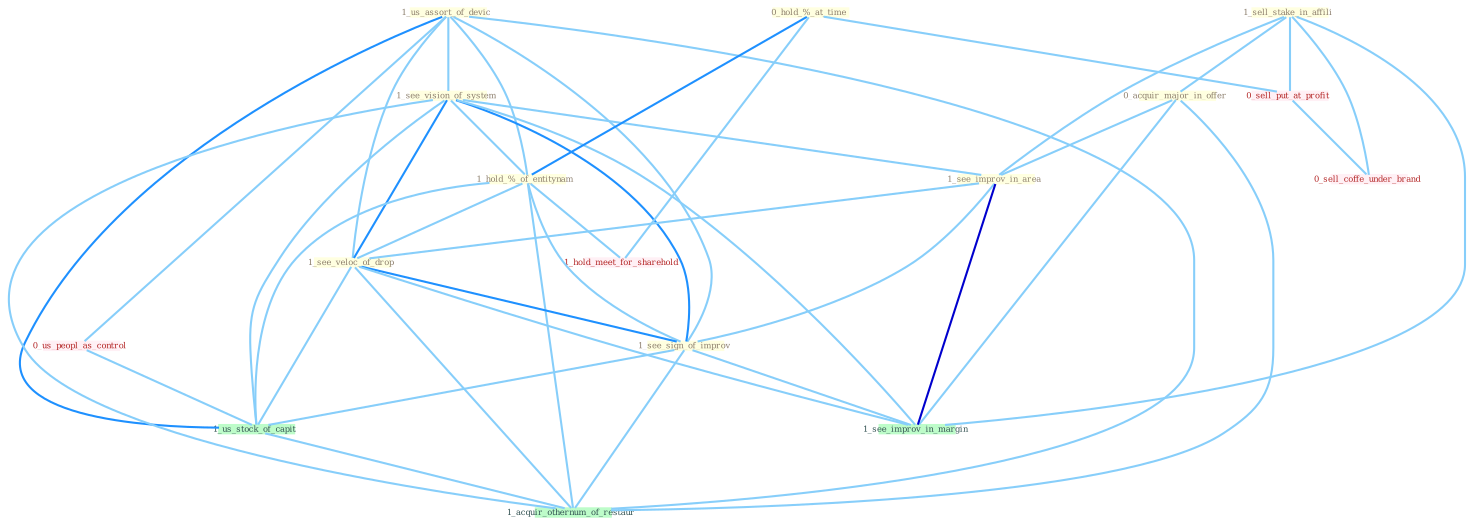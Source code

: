 Graph G{ 
    node
    [shape=polygon,style=filled,width=.5,height=.06,color="#BDFCC9",fixedsize=true,fontsize=4,
    fontcolor="#2f4f4f"];
    {node
    [color="#ffffe0", fontcolor="#8b7d6b"] "1_us_assort_of_devic " "1_sell_stake_in_affili " "0_acquir_major_in_offer " "1_see_vision_of_system " "0_hold_%_at_time " "1_see_improv_in_area " "1_hold_%_of_entitynam " "1_see_veloc_of_drop " "1_see_sign_of_improv "}
{node [color="#fff0f5", fontcolor="#b22222"] "0_us_peopl_as_control " "0_sell_put_at_profit " "0_sell_coffe_under_brand " "1_hold_meet_for_sharehold "}
edge [color="#B0E2FF"];

	"1_us_assort_of_devic " -- "1_see_vision_of_system " [w="1", color="#87cefa" ];
	"1_us_assort_of_devic " -- "1_hold_%_of_entitynam " [w="1", color="#87cefa" ];
	"1_us_assort_of_devic " -- "1_see_veloc_of_drop " [w="1", color="#87cefa" ];
	"1_us_assort_of_devic " -- "1_see_sign_of_improv " [w="1", color="#87cefa" ];
	"1_us_assort_of_devic " -- "0_us_peopl_as_control " [w="1", color="#87cefa" ];
	"1_us_assort_of_devic " -- "1_us_stock_of_capit " [w="2", color="#1e90ff" , len=0.8];
	"1_us_assort_of_devic " -- "1_acquir_othernum_of_restaur " [w="1", color="#87cefa" ];
	"1_sell_stake_in_affili " -- "0_acquir_major_in_offer " [w="1", color="#87cefa" ];
	"1_sell_stake_in_affili " -- "1_see_improv_in_area " [w="1", color="#87cefa" ];
	"1_sell_stake_in_affili " -- "0_sell_put_at_profit " [w="1", color="#87cefa" ];
	"1_sell_stake_in_affili " -- "1_see_improv_in_margin " [w="1", color="#87cefa" ];
	"1_sell_stake_in_affili " -- "0_sell_coffe_under_brand " [w="1", color="#87cefa" ];
	"0_acquir_major_in_offer " -- "1_see_improv_in_area " [w="1", color="#87cefa" ];
	"0_acquir_major_in_offer " -- "1_see_improv_in_margin " [w="1", color="#87cefa" ];
	"0_acquir_major_in_offer " -- "1_acquir_othernum_of_restaur " [w="1", color="#87cefa" ];
	"1_see_vision_of_system " -- "1_see_improv_in_area " [w="1", color="#87cefa" ];
	"1_see_vision_of_system " -- "1_hold_%_of_entitynam " [w="1", color="#87cefa" ];
	"1_see_vision_of_system " -- "1_see_veloc_of_drop " [w="2", color="#1e90ff" , len=0.8];
	"1_see_vision_of_system " -- "1_see_sign_of_improv " [w="2", color="#1e90ff" , len=0.8];
	"1_see_vision_of_system " -- "1_us_stock_of_capit " [w="1", color="#87cefa" ];
	"1_see_vision_of_system " -- "1_see_improv_in_margin " [w="1", color="#87cefa" ];
	"1_see_vision_of_system " -- "1_acquir_othernum_of_restaur " [w="1", color="#87cefa" ];
	"0_hold_%_at_time " -- "1_hold_%_of_entitynam " [w="2", color="#1e90ff" , len=0.8];
	"0_hold_%_at_time " -- "0_sell_put_at_profit " [w="1", color="#87cefa" ];
	"0_hold_%_at_time " -- "1_hold_meet_for_sharehold " [w="1", color="#87cefa" ];
	"1_see_improv_in_area " -- "1_see_veloc_of_drop " [w="1", color="#87cefa" ];
	"1_see_improv_in_area " -- "1_see_sign_of_improv " [w="1", color="#87cefa" ];
	"1_see_improv_in_area " -- "1_see_improv_in_margin " [w="3", color="#0000cd" , len=0.6];
	"1_hold_%_of_entitynam " -- "1_see_veloc_of_drop " [w="1", color="#87cefa" ];
	"1_hold_%_of_entitynam " -- "1_see_sign_of_improv " [w="1", color="#87cefa" ];
	"1_hold_%_of_entitynam " -- "1_us_stock_of_capit " [w="1", color="#87cefa" ];
	"1_hold_%_of_entitynam " -- "1_hold_meet_for_sharehold " [w="1", color="#87cefa" ];
	"1_hold_%_of_entitynam " -- "1_acquir_othernum_of_restaur " [w="1", color="#87cefa" ];
	"1_see_veloc_of_drop " -- "1_see_sign_of_improv " [w="2", color="#1e90ff" , len=0.8];
	"1_see_veloc_of_drop " -- "1_us_stock_of_capit " [w="1", color="#87cefa" ];
	"1_see_veloc_of_drop " -- "1_see_improv_in_margin " [w="1", color="#87cefa" ];
	"1_see_veloc_of_drop " -- "1_acquir_othernum_of_restaur " [w="1", color="#87cefa" ];
	"1_see_sign_of_improv " -- "1_us_stock_of_capit " [w="1", color="#87cefa" ];
	"1_see_sign_of_improv " -- "1_see_improv_in_margin " [w="1", color="#87cefa" ];
	"1_see_sign_of_improv " -- "1_acquir_othernum_of_restaur " [w="1", color="#87cefa" ];
	"0_us_peopl_as_control " -- "1_us_stock_of_capit " [w="1", color="#87cefa" ];
	"0_sell_put_at_profit " -- "0_sell_coffe_under_brand " [w="1", color="#87cefa" ];
	"1_us_stock_of_capit " -- "1_acquir_othernum_of_restaur " [w="1", color="#87cefa" ];
}